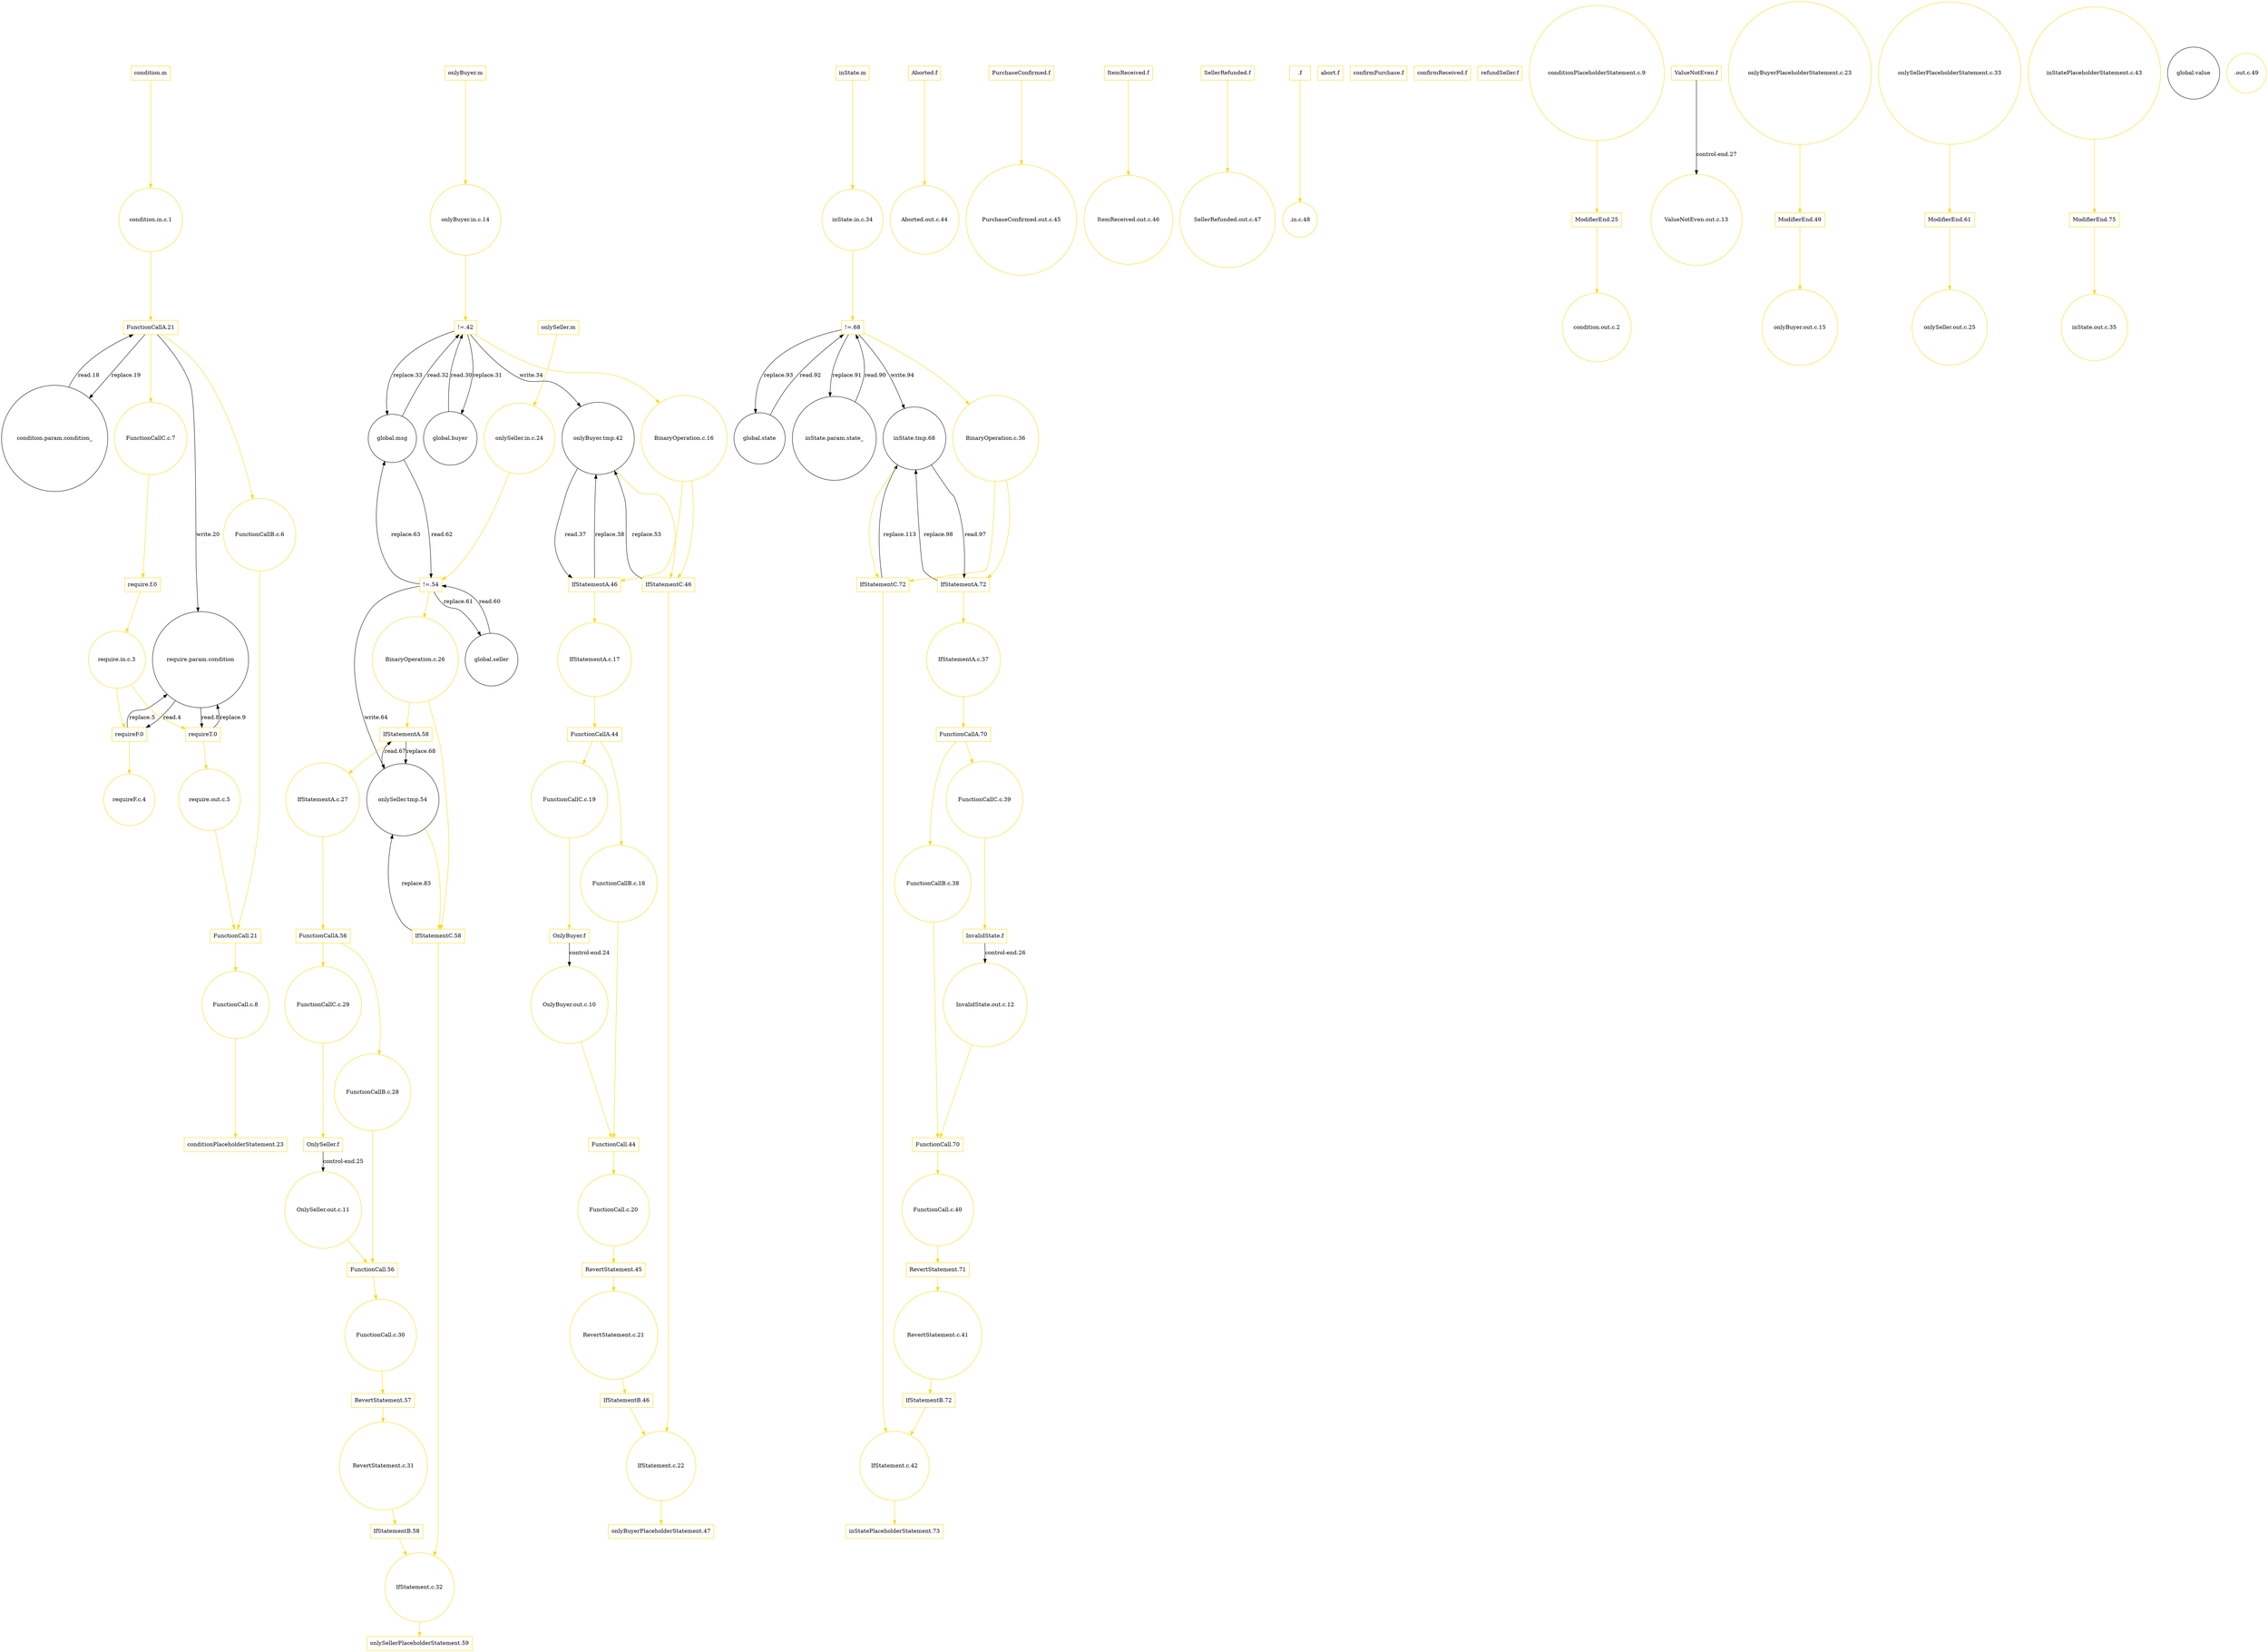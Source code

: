 digraph G{
node[shape=box]
"condition.m"[label="condition.m",color=gold]
"onlyBuyer.m"[label="onlyBuyer.m",color=gold]
"onlySeller.m"[label="onlySeller.m",color=gold]
"inState.m"[label="inState.m",color=gold]
"Aborted.f"[label="Aborted.f",color=gold]
"PurchaseConfirmed.f"[label="PurchaseConfirmed.f",color=gold]
"ItemReceived.f"[label="ItemReceived.f",color=gold]
"SellerRefunded.f"[label="SellerRefunded.f",color=gold]
".f"[label=".f",color=gold]
"abort.f"[label="abort.f",color=gold]
"confirmPurchase.f"[label="confirmPurchase.f",color=gold]
"confirmReceived.f"[label="confirmReceived.f",color=gold]
"refundSeller.f"[label="refundSeller.f",color=gold]
"require.f.0"[label="require.f.0",color=gold]
"requireF.0"[label="requireF.0",color=gold]
"requireT.0"[label="requireT.0",color=gold]
"FunctionCallA.21"[label="FunctionCallA.21",color=gold]
"FunctionCall.21"[label="FunctionCall.21",color=gold]
"conditionPlaceholderStatement.23"[label="conditionPlaceholderStatement.23",color=gold]
"ModifierEnd.25"[label="ModifierEnd.25",color=gold]
"OnlyBuyer.f"[label="OnlyBuyer.f",color=gold]
"OnlySeller.f"[label="OnlySeller.f",color=gold]
"InvalidState.f"[label="InvalidState.f",color=gold]
"ValueNotEven.f"[label="ValueNotEven.f",color=gold]
"!=.42"[label="!=.42",color=gold]
"IfStatementA.46"[label="IfStatementA.46",color=gold]
"FunctionCallA.44"[label="FunctionCallA.44",color=gold]
"FunctionCall.44"[label="FunctionCall.44",color=gold]
"RevertStatement.45"[label="RevertStatement.45",color=gold]
"IfStatementB.46"[label="IfStatementB.46",color=gold]
"IfStatementC.46"[label="IfStatementC.46",color=gold]
"onlyBuyerPlaceholderStatement.47"[label="onlyBuyerPlaceholderStatement.47",color=gold]
"ModifierEnd.49"[label="ModifierEnd.49",color=gold]
"!=.54"[label="!=.54",color=gold]
"IfStatementA.58"[label="IfStatementA.58",color=gold]
"FunctionCallA.56"[label="FunctionCallA.56",color=gold]
"FunctionCall.56"[label="FunctionCall.56",color=gold]
"RevertStatement.57"[label="RevertStatement.57",color=gold]
"IfStatementB.58"[label="IfStatementB.58",color=gold]
"IfStatementC.58"[label="IfStatementC.58",color=gold]
"onlySellerPlaceholderStatement.59"[label="onlySellerPlaceholderStatement.59",color=gold]
"ModifierEnd.61"[label="ModifierEnd.61",color=gold]
"!=.68"[label="!=.68",color=gold]
"IfStatementA.72"[label="IfStatementA.72",color=gold]
"FunctionCallA.70"[label="FunctionCallA.70",color=gold]
"FunctionCall.70"[label="FunctionCall.70",color=gold]
"RevertStatement.71"[label="RevertStatement.71",color=gold]
"IfStatementB.72"[label="IfStatementB.72",color=gold]
"IfStatementC.72"[label="IfStatementC.72",color=gold]
"inStatePlaceholderStatement.73"[label="inStatePlaceholderStatement.73",color=gold]
"ModifierEnd.75"[label="ModifierEnd.75",color=gold]
node[shape=circle]
"global.value"[label="global.value"]
"global.seller"[label="global.seller"]
"global.buyer"[label="global.buyer"]
"global.state"[label="global.state"]
"condition.param.condition_"[label="condition.param.condition_"]
"inState.param.state_"[label="inState.param.state_"]
"global.msg"[label="global.msg"]
"condition.in.c.1"[label="condition.in.c.1",color=gold]
"condition.out.c.2"[label="condition.out.c.2",color=gold]
"require.in.c.3"[label="require.in.c.3",color=gold]
"require.param.condition"[label="require.param.condition"]
"requireF.c.4"[label="requireF.c.4",color=gold]
"require.out.c.5"[label="require.out.c.5",color=gold]
"FunctionCallB.c.6"[label="FunctionCallB.c.6",color=gold]
"FunctionCallC.c.7"[label="FunctionCallC.c.7",color=gold]
"FunctionCall.c.8"[label="FunctionCall.c.8",color=gold]
"conditionPlaceholderStatement.c.9"[label="conditionPlaceholderStatement.c.9",color=gold]
"OnlyBuyer.out.c.10"[label="OnlyBuyer.out.c.10",color=gold]
"OnlySeller.out.c.11"[label="OnlySeller.out.c.11",color=gold]
"InvalidState.out.c.12"[label="InvalidState.out.c.12",color=gold]
"ValueNotEven.out.c.13"[label="ValueNotEven.out.c.13",color=gold]
"onlyBuyer.in.c.14"[label="onlyBuyer.in.c.14",color=gold]
"onlyBuyer.out.c.15"[label="onlyBuyer.out.c.15",color=gold]
"onlyBuyer.tmp.42"[label="onlyBuyer.tmp.42"]
"BinaryOperation.c.16"[label="BinaryOperation.c.16",color=gold]
"IfStatementA.c.17"[label="IfStatementA.c.17",color=gold]
"FunctionCallB.c.18"[label="FunctionCallB.c.18",color=gold]
"FunctionCallC.c.19"[label="FunctionCallC.c.19",color=gold]
"FunctionCall.c.20"[label="FunctionCall.c.20",color=gold]
"RevertStatement.c.21"[label="RevertStatement.c.21",color=gold]
"IfStatement.c.22"[label="IfStatement.c.22",color=gold]
"onlyBuyerPlaceholderStatement.c.23"[label="onlyBuyerPlaceholderStatement.c.23",color=gold]
"onlySeller.in.c.24"[label="onlySeller.in.c.24",color=gold]
"onlySeller.out.c.25"[label="onlySeller.out.c.25",color=gold]
"onlySeller.tmp.54"[label="onlySeller.tmp.54"]
"BinaryOperation.c.26"[label="BinaryOperation.c.26",color=gold]
"IfStatementA.c.27"[label="IfStatementA.c.27",color=gold]
"FunctionCallB.c.28"[label="FunctionCallB.c.28",color=gold]
"FunctionCallC.c.29"[label="FunctionCallC.c.29",color=gold]
"FunctionCall.c.30"[label="FunctionCall.c.30",color=gold]
"RevertStatement.c.31"[label="RevertStatement.c.31",color=gold]
"IfStatement.c.32"[label="IfStatement.c.32",color=gold]
"onlySellerPlaceholderStatement.c.33"[label="onlySellerPlaceholderStatement.c.33",color=gold]
"inState.in.c.34"[label="inState.in.c.34",color=gold]
"inState.out.c.35"[label="inState.out.c.35",color=gold]
"inState.tmp.68"[label="inState.tmp.68"]
"BinaryOperation.c.36"[label="BinaryOperation.c.36",color=gold]
"IfStatementA.c.37"[label="IfStatementA.c.37",color=gold]
"FunctionCallB.c.38"[label="FunctionCallB.c.38",color=gold]
"FunctionCallC.c.39"[label="FunctionCallC.c.39",color=gold]
"FunctionCall.c.40"[label="FunctionCall.c.40",color=gold]
"RevertStatement.c.41"[label="RevertStatement.c.41",color=gold]
"IfStatement.c.42"[label="IfStatement.c.42",color=gold]
"inStatePlaceholderStatement.c.43"[label="inStatePlaceholderStatement.c.43",color=gold]
"Aborted.out.c.44"[label="Aborted.out.c.44",color=gold]
"PurchaseConfirmed.out.c.45"[label="PurchaseConfirmed.out.c.45",color=gold]
"ItemReceived.out.c.46"[label="ItemReceived.out.c.46",color=gold]
"SellerRefunded.out.c.47"[label="SellerRefunded.out.c.47",color=gold]
".in.c.48"[label=".in.c.48",color=gold]
".out.c.49"[label=".out.c.49",color=gold]
"condition.m"->"condition.in.c.1"[color=gold]
"require.f.0"->"require.in.c.3"[color=gold]
"require.in.c.3"->"requireF.0"[color=gold]
"require.param.condition"->"requireF.0"[label="read.4"]
"requireF.0"->"require.param.condition"[label="replace.5"]
"requireF.0"->"requireF.c.4"[color=gold]
"require.in.c.3"->"requireT.0"[color=gold]
"require.param.condition"->"requireT.0"[label="read.8"]
"requireT.0"->"require.param.condition"[label="replace.9"]
"requireT.0"->"require.out.c.5"[color=gold]
"condition.in.c.1"->"FunctionCallA.21"[color=gold]
"FunctionCallA.21"->"FunctionCallB.c.6"[color=gold]
"FunctionCallA.21"->"FunctionCallC.c.7"[color=gold]
"FunctionCallB.c.6"->"FunctionCall.21"[color=gold]
"FunctionCall.21"->"FunctionCall.c.8"[color=gold]
"FunctionCallC.c.7"->"require.f.0"[color=gold]
"require.out.c.5"->"FunctionCall.21"[color=gold]
"condition.param.condition_"->"FunctionCallA.21"[label="read.18"]
"FunctionCallA.21"->"condition.param.condition_"[label="replace.19"]
"FunctionCallA.21"->"require.param.condition"[label="write.20"]
"FunctionCall.c.8"->"conditionPlaceholderStatement.23"[color=gold]
"conditionPlaceholderStatement.c.9"->"ModifierEnd.25"[color=gold]
"ModifierEnd.25"->"condition.out.c.2"[color=gold]
"OnlyBuyer.f"->"OnlyBuyer.out.c.10"[label="control-end.24"]
"OnlySeller.f"->"OnlySeller.out.c.11"[label="control-end.25"]
"InvalidState.f"->"InvalidState.out.c.12"[label="control-end.26"]
"ValueNotEven.f"->"ValueNotEven.out.c.13"[label="control-end.27"]
"onlyBuyer.m"->"onlyBuyer.in.c.14"[color=gold]
"onlyBuyer.in.c.14"->"!=.42"[color=gold]
"global.buyer"->"!=.42"[label="read.30"]
"!=.42"->"global.buyer"[label="replace.31"]
"global.msg"->"!=.42"[label="read.32"]
"!=.42"->"global.msg"[label="replace.33"]
"!=.42"->"onlyBuyer.tmp.42"[label="write.34"]
"!=.42"->"BinaryOperation.c.16"[color=gold]
"BinaryOperation.c.16"->"IfStatementA.46"[color=gold]
"onlyBuyer.tmp.42"->"IfStatementA.46"[label="read.37"]
"IfStatementA.46"->"onlyBuyer.tmp.42"[label="replace.38"]
"IfStatementA.46"->"IfStatementA.c.17"[color=gold]
"IfStatementA.c.17"->"FunctionCallA.44"[color=gold]
"FunctionCallA.44"->"FunctionCallB.c.18"[color=gold]
"FunctionCallA.44"->"FunctionCallC.c.19"[color=gold]
"FunctionCallB.c.18"->"FunctionCall.44"[color=gold]
"FunctionCall.44"->"FunctionCall.c.20"[color=gold]
"FunctionCallC.c.19"->"OnlyBuyer.f"[color=gold]
"OnlyBuyer.out.c.10"->"FunctionCall.44"[color=gold]
"FunctionCall.c.20"->"RevertStatement.45"[color=gold]
"RevertStatement.45"->"RevertStatement.c.21"[color=gold]
"RevertStatement.c.21"->"IfStatementB.46"[color=gold]
"IfStatementB.46"->"IfStatement.c.22"[color=gold]
"BinaryOperation.c.16"->"IfStatementC.46"[color=gold]
"onlyBuyer.tmp.42"->"IfStatementC.46"[color=gold]
"IfStatementC.46"->"onlyBuyer.tmp.42"[label="replace.53"]
"IfStatementC.46"->"IfStatement.c.22"[color=gold]
"IfStatement.c.22"->"onlyBuyerPlaceholderStatement.47"[color=gold]
"onlyBuyerPlaceholderStatement.c.23"->"ModifierEnd.49"[color=gold]
"ModifierEnd.49"->"onlyBuyer.out.c.15"[color=gold]
"onlySeller.m"->"onlySeller.in.c.24"[color=gold]
"onlySeller.in.c.24"->"!=.54"[color=gold]
"global.seller"->"!=.54"[label="read.60"]
"!=.54"->"global.seller"[label="replace.61"]
"global.msg"->"!=.54"[label="read.62"]
"!=.54"->"global.msg"[label="replace.63"]
"!=.54"->"onlySeller.tmp.54"[label="write.64"]
"!=.54"->"BinaryOperation.c.26"[color=gold]
"BinaryOperation.c.26"->"IfStatementA.58"[color=gold]
"onlySeller.tmp.54"->"IfStatementA.58"[label="read.67"]
"IfStatementA.58"->"onlySeller.tmp.54"[label="replace.68"]
"IfStatementA.58"->"IfStatementA.c.27"[color=gold]
"IfStatementA.c.27"->"FunctionCallA.56"[color=gold]
"FunctionCallA.56"->"FunctionCallB.c.28"[color=gold]
"FunctionCallA.56"->"FunctionCallC.c.29"[color=gold]
"FunctionCallB.c.28"->"FunctionCall.56"[color=gold]
"FunctionCall.56"->"FunctionCall.c.30"[color=gold]
"FunctionCallC.c.29"->"OnlySeller.f"[color=gold]
"OnlySeller.out.c.11"->"FunctionCall.56"[color=gold]
"FunctionCall.c.30"->"RevertStatement.57"[color=gold]
"RevertStatement.57"->"RevertStatement.c.31"[color=gold]
"RevertStatement.c.31"->"IfStatementB.58"[color=gold]
"IfStatementB.58"->"IfStatement.c.32"[color=gold]
"BinaryOperation.c.26"->"IfStatementC.58"[color=gold]
"onlySeller.tmp.54"->"IfStatementC.58"[color=gold]
"IfStatementC.58"->"onlySeller.tmp.54"[label="replace.83"]
"IfStatementC.58"->"IfStatement.c.32"[color=gold]
"IfStatement.c.32"->"onlySellerPlaceholderStatement.59"[color=gold]
"onlySellerPlaceholderStatement.c.33"->"ModifierEnd.61"[color=gold]
"ModifierEnd.61"->"onlySeller.out.c.25"[color=gold]
"inState.m"->"inState.in.c.34"[color=gold]
"inState.in.c.34"->"!=.68"[color=gold]
"inState.param.state_"->"!=.68"[label="read.90"]
"!=.68"->"inState.param.state_"[label="replace.91"]
"global.state"->"!=.68"[label="read.92"]
"!=.68"->"global.state"[label="replace.93"]
"!=.68"->"inState.tmp.68"[label="write.94"]
"!=.68"->"BinaryOperation.c.36"[color=gold]
"BinaryOperation.c.36"->"IfStatementA.72"[color=gold]
"inState.tmp.68"->"IfStatementA.72"[label="read.97"]
"IfStatementA.72"->"inState.tmp.68"[label="replace.98"]
"IfStatementA.72"->"IfStatementA.c.37"[color=gold]
"IfStatementA.c.37"->"FunctionCallA.70"[color=gold]
"FunctionCallA.70"->"FunctionCallB.c.38"[color=gold]
"FunctionCallA.70"->"FunctionCallC.c.39"[color=gold]
"FunctionCallB.c.38"->"FunctionCall.70"[color=gold]
"FunctionCall.70"->"FunctionCall.c.40"[color=gold]
"FunctionCallC.c.39"->"InvalidState.f"[color=gold]
"InvalidState.out.c.12"->"FunctionCall.70"[color=gold]
"FunctionCall.c.40"->"RevertStatement.71"[color=gold]
"RevertStatement.71"->"RevertStatement.c.41"[color=gold]
"RevertStatement.c.41"->"IfStatementB.72"[color=gold]
"IfStatementB.72"->"IfStatement.c.42"[color=gold]
"BinaryOperation.c.36"->"IfStatementC.72"[color=gold]
"inState.tmp.68"->"IfStatementC.72"[color=gold]
"IfStatementC.72"->"inState.tmp.68"[label="replace.113"]
"IfStatementC.72"->"IfStatement.c.42"[color=gold]
"IfStatement.c.42"->"inStatePlaceholderStatement.73"[color=gold]
"inStatePlaceholderStatement.c.43"->"ModifierEnd.75"[color=gold]
"ModifierEnd.75"->"inState.out.c.35"[color=gold]
"Aborted.f"->"Aborted.out.c.44"[color=gold]
"PurchaseConfirmed.f"->"PurchaseConfirmed.out.c.45"[color=gold]
"ItemReceived.f"->"ItemReceived.out.c.46"[color=gold]
"SellerRefunded.f"->"SellerRefunded.out.c.47"[color=gold]
".f"->".in.c.48"[color=gold]
}
